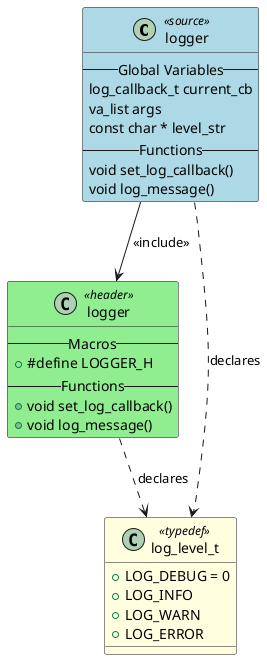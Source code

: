 @startuml logger

class "logger" as LOGGER <<source>> #LightBlue
{
    -- Global Variables --
    log_callback_t current_cb
    va_list args
    const char * level_str
    -- Functions --
    void set_log_callback()
    void log_message()
}

class "logger" as HEADER_LOGGER <<header>> #LightGreen
{
    -- Macros --
    + #define LOGGER_H
    -- Functions --
    + void set_log_callback()
    + void log_message()
}

class "log_level_t" as TYPEDEF_LOG_LEVEL_T <<typedef>> #LightYellow
{
    + LOG_DEBUG = 0
    + LOG_INFO
    + LOG_WARN
    + LOG_ERROR
}

LOGGER --> HEADER_LOGGER : <<include>>
LOGGER ..> TYPEDEF_LOG_LEVEL_T : declares
HEADER_LOGGER ..> TYPEDEF_LOG_LEVEL_T : declares

@enduml